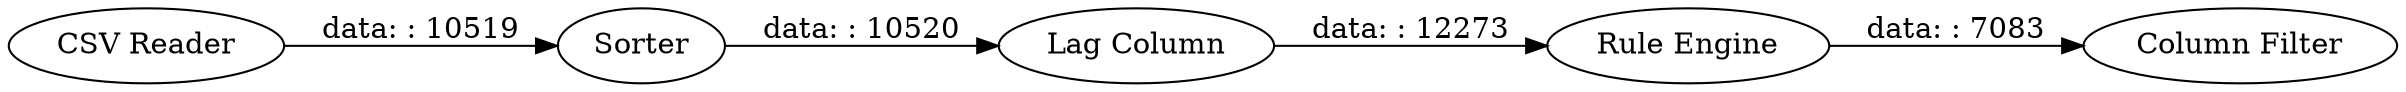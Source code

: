 digraph {
	"8091920949478137730_5" [label=Sorter]
	"8091920949478137730_1" [label="CSV Reader"]
	"8091920949478137730_3" [label="Rule Engine"]
	"8091920949478137730_2" [label="Lag Column"]
	"8091920949478137730_4" [label="Column Filter"]
	"8091920949478137730_1" -> "8091920949478137730_5" [label="data: : 10519"]
	"8091920949478137730_5" -> "8091920949478137730_2" [label="data: : 10520"]
	"8091920949478137730_2" -> "8091920949478137730_3" [label="data: : 12273"]
	"8091920949478137730_3" -> "8091920949478137730_4" [label="data: : 7083"]
	rankdir=LR
}
